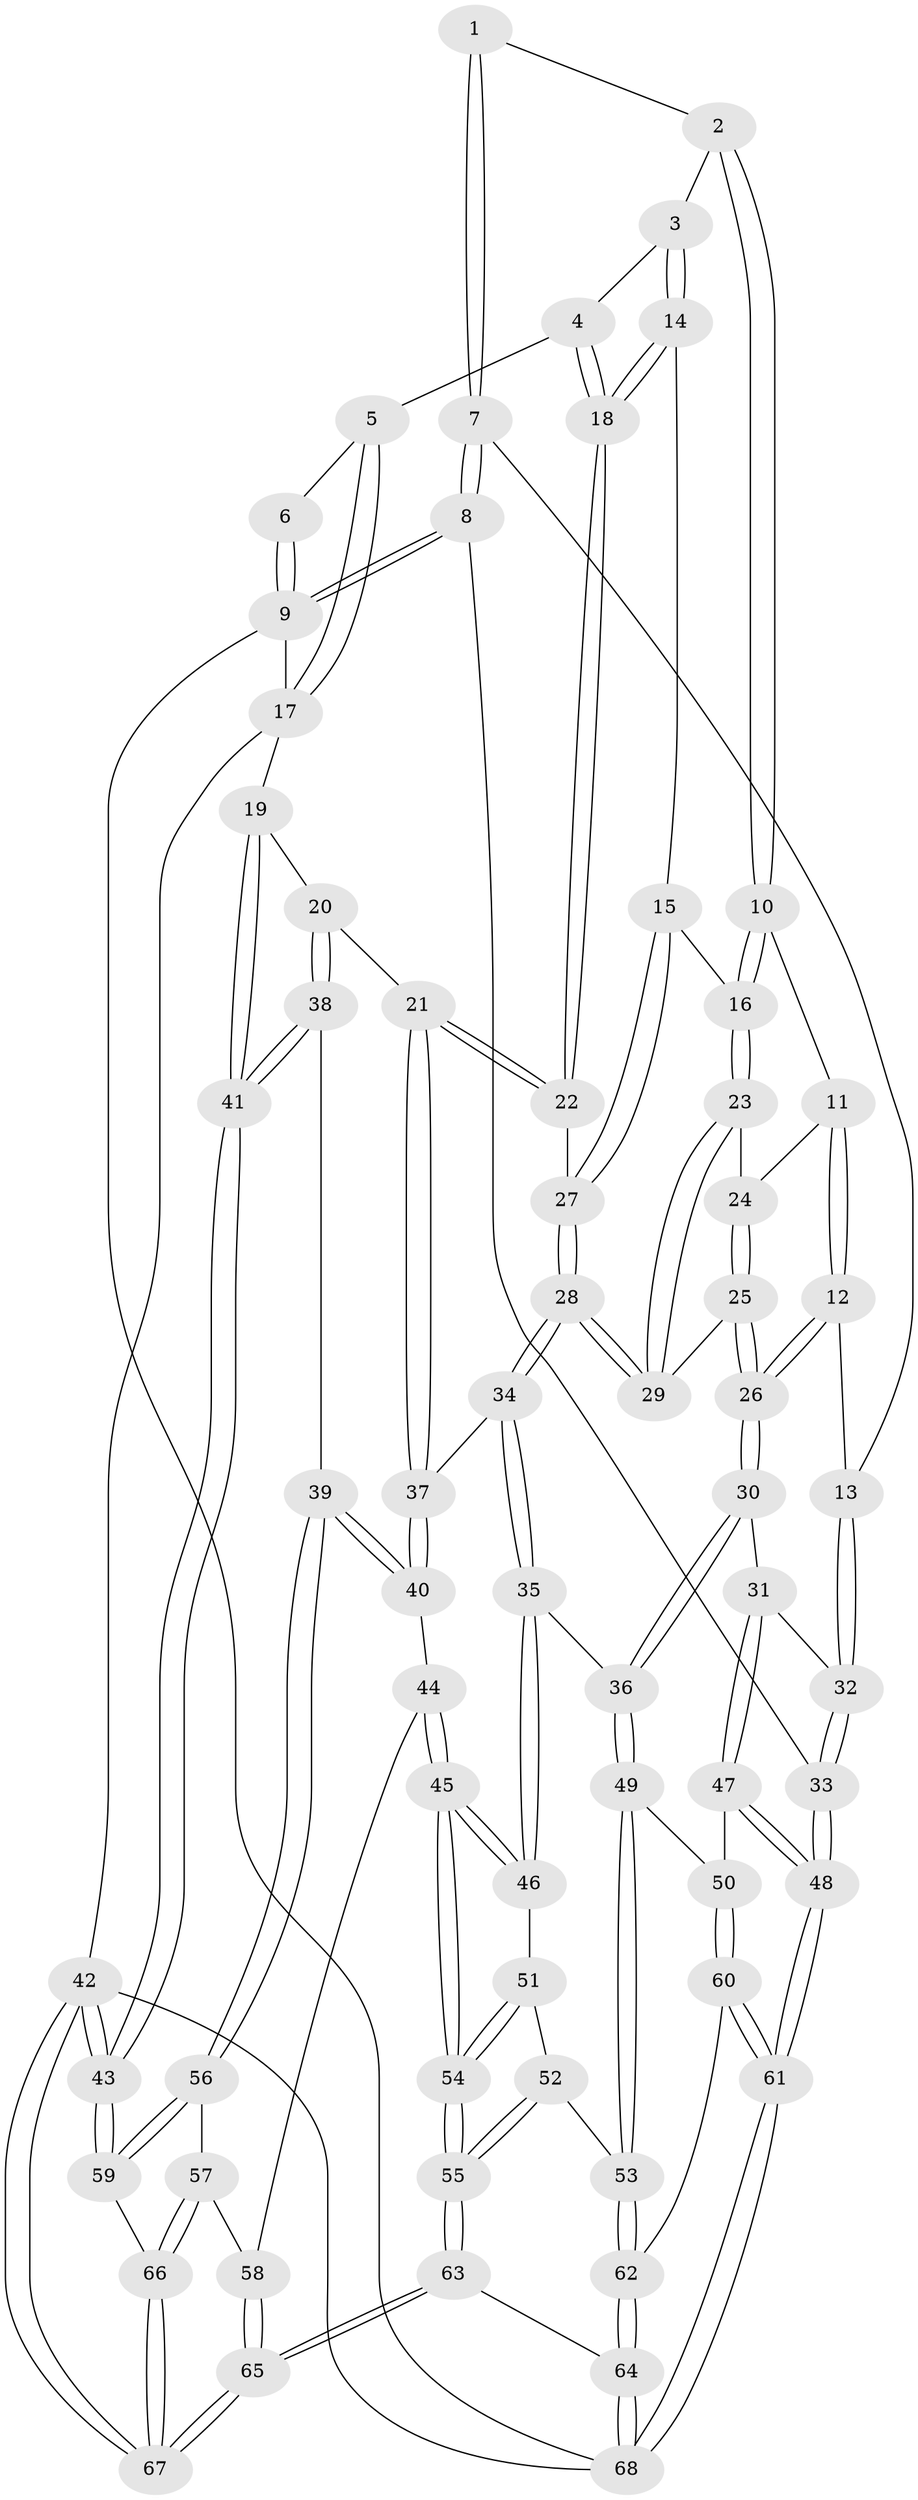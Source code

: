// Generated by graph-tools (version 1.1) at 2025/27/03/15/25 16:27:57]
// undirected, 68 vertices, 167 edges
graph export_dot {
graph [start="1"]
  node [color=gray90,style=filled];
  1 [pos="+0.2828923138445047+0"];
  2 [pos="+0.29725342221015977+0"];
  3 [pos="+0.5066126173809664+0.034922252748407524"];
  4 [pos="+0.7207284355488718+0.05024533529222934"];
  5 [pos="+0.9534987988080186+0"];
  6 [pos="+0.2827973253805729+0"];
  7 [pos="+0+0.20980890491862267"];
  8 [pos="+0+0.21439066942748072"];
  9 [pos="+0+0"];
  10 [pos="+0.30402044992947885+0.015152030898067007"];
  11 [pos="+0.2478075427533375+0.14582280149600796"];
  12 [pos="+0.1541906072825026+0.2629393154387934"];
  13 [pos="+0.08140170124503693+0.2603697445445302"];
  14 [pos="+0.6226708932212082+0.19318210201373767"];
  15 [pos="+0.5216487574351906+0.21035556514122145"];
  16 [pos="+0.4918491115495322+0.2089945529532397"];
  17 [pos="+1+0"];
  18 [pos="+0.6539825311664405+0.19295679354653103"];
  19 [pos="+1+0.25142861209272194"];
  20 [pos="+0.8233083440795667+0.34203307967696644"];
  21 [pos="+0.7407744290944409+0.33221838015283006"];
  22 [pos="+0.713481736175632+0.30179310432611345"];
  23 [pos="+0.4340527034307782+0.28427557231485895"];
  24 [pos="+0.3585514079307611+0.27565127803086065"];
  25 [pos="+0.2827925613402379+0.3585400819307196"];
  26 [pos="+0.2275694402707522+0.38716199242296717"];
  27 [pos="+0.533680006540858+0.3771522444923361"];
  28 [pos="+0.4695317173127934+0.4581500157546918"];
  29 [pos="+0.43058287696426484+0.34758268514787166"];
  30 [pos="+0.23598683904271311+0.47383131628770747"];
  31 [pos="+0.21835926218691373+0.478418354574537"];
  32 [pos="+0.04594363682382112+0.4573097885593312"];
  33 [pos="+0+0.5847481498513206"];
  34 [pos="+0.46903372918831654+0.46608862859195827"];
  35 [pos="+0.4016834590791697+0.5541697486865963"];
  36 [pos="+0.3133173442413556+0.5512294952886966"];
  37 [pos="+0.6694501209109603+0.4742688042014813"];
  38 [pos="+0.8609760042803464+0.6426981325370964"];
  39 [pos="+0.8508712310152919+0.6490646084594621"];
  40 [pos="+0.7048087666448772+0.6174980579096008"];
  41 [pos="+1+0.5837714663373195"];
  42 [pos="+1+1"];
  43 [pos="+1+1"];
  44 [pos="+0.6213951759307635+0.6746925991748681"];
  45 [pos="+0.5618827325874765+0.6986882204447399"];
  46 [pos="+0.4041344967353993+0.5572885806430273"];
  47 [pos="+0.011206971036209814+0.634895535307012"];
  48 [pos="+0+0.622167336612847"];
  49 [pos="+0.23921103973510188+0.6769767221667446"];
  50 [pos="+0.1673271937367924+0.7111214762528933"];
  51 [pos="+0.37985503520022806+0.7433493636366786"];
  52 [pos="+0.34046962831296956+0.7595291509297627"];
  53 [pos="+0.29621969533427744+0.7636657358117108"];
  54 [pos="+0.5215957202080722+0.8631637272432923"];
  55 [pos="+0.5169265057108599+0.9329684193079463"];
  56 [pos="+0.8507595415326581+0.6508108745327256"];
  57 [pos="+0.7907631509409151+0.7878864779072293"];
  58 [pos="+0.7185660546913473+0.7994873690070928"];
  59 [pos="+0.9473236976000461+0.8998915536086173"];
  60 [pos="+0.14975988438050383+0.7884696579381686"];
  61 [pos="+0+1"];
  62 [pos="+0.305428005768105+0.9318252927347237"];
  63 [pos="+0.5141551056028059+1"];
  64 [pos="+0.39284402086015546+1"];
  65 [pos="+0.5194613947517321+1"];
  66 [pos="+0.8064160806459026+0.9016608056540291"];
  67 [pos="+0.5267803431378525+1"];
  68 [pos="+0+1"];
  1 -- 2;
  1 -- 7;
  1 -- 7;
  2 -- 3;
  2 -- 10;
  2 -- 10;
  3 -- 4;
  3 -- 14;
  3 -- 14;
  4 -- 5;
  4 -- 18;
  4 -- 18;
  5 -- 6;
  5 -- 17;
  5 -- 17;
  6 -- 9;
  6 -- 9;
  7 -- 8;
  7 -- 8;
  7 -- 13;
  8 -- 9;
  8 -- 9;
  8 -- 33;
  9 -- 17;
  9 -- 68;
  10 -- 11;
  10 -- 16;
  10 -- 16;
  11 -- 12;
  11 -- 12;
  11 -- 24;
  12 -- 13;
  12 -- 26;
  12 -- 26;
  13 -- 32;
  13 -- 32;
  14 -- 15;
  14 -- 18;
  14 -- 18;
  15 -- 16;
  15 -- 27;
  15 -- 27;
  16 -- 23;
  16 -- 23;
  17 -- 19;
  17 -- 42;
  18 -- 22;
  18 -- 22;
  19 -- 20;
  19 -- 41;
  19 -- 41;
  20 -- 21;
  20 -- 38;
  20 -- 38;
  21 -- 22;
  21 -- 22;
  21 -- 37;
  21 -- 37;
  22 -- 27;
  23 -- 24;
  23 -- 29;
  23 -- 29;
  24 -- 25;
  24 -- 25;
  25 -- 26;
  25 -- 26;
  25 -- 29;
  26 -- 30;
  26 -- 30;
  27 -- 28;
  27 -- 28;
  28 -- 29;
  28 -- 29;
  28 -- 34;
  28 -- 34;
  30 -- 31;
  30 -- 36;
  30 -- 36;
  31 -- 32;
  31 -- 47;
  31 -- 47;
  32 -- 33;
  32 -- 33;
  33 -- 48;
  33 -- 48;
  34 -- 35;
  34 -- 35;
  34 -- 37;
  35 -- 36;
  35 -- 46;
  35 -- 46;
  36 -- 49;
  36 -- 49;
  37 -- 40;
  37 -- 40;
  38 -- 39;
  38 -- 41;
  38 -- 41;
  39 -- 40;
  39 -- 40;
  39 -- 56;
  39 -- 56;
  40 -- 44;
  41 -- 43;
  41 -- 43;
  42 -- 43;
  42 -- 43;
  42 -- 67;
  42 -- 67;
  42 -- 68;
  43 -- 59;
  43 -- 59;
  44 -- 45;
  44 -- 45;
  44 -- 58;
  45 -- 46;
  45 -- 46;
  45 -- 54;
  45 -- 54;
  46 -- 51;
  47 -- 48;
  47 -- 48;
  47 -- 50;
  48 -- 61;
  48 -- 61;
  49 -- 50;
  49 -- 53;
  49 -- 53;
  50 -- 60;
  50 -- 60;
  51 -- 52;
  51 -- 54;
  51 -- 54;
  52 -- 53;
  52 -- 55;
  52 -- 55;
  53 -- 62;
  53 -- 62;
  54 -- 55;
  54 -- 55;
  55 -- 63;
  55 -- 63;
  56 -- 57;
  56 -- 59;
  56 -- 59;
  57 -- 58;
  57 -- 66;
  57 -- 66;
  58 -- 65;
  58 -- 65;
  59 -- 66;
  60 -- 61;
  60 -- 61;
  60 -- 62;
  61 -- 68;
  61 -- 68;
  62 -- 64;
  62 -- 64;
  63 -- 64;
  63 -- 65;
  63 -- 65;
  64 -- 68;
  64 -- 68;
  65 -- 67;
  65 -- 67;
  66 -- 67;
  66 -- 67;
}
